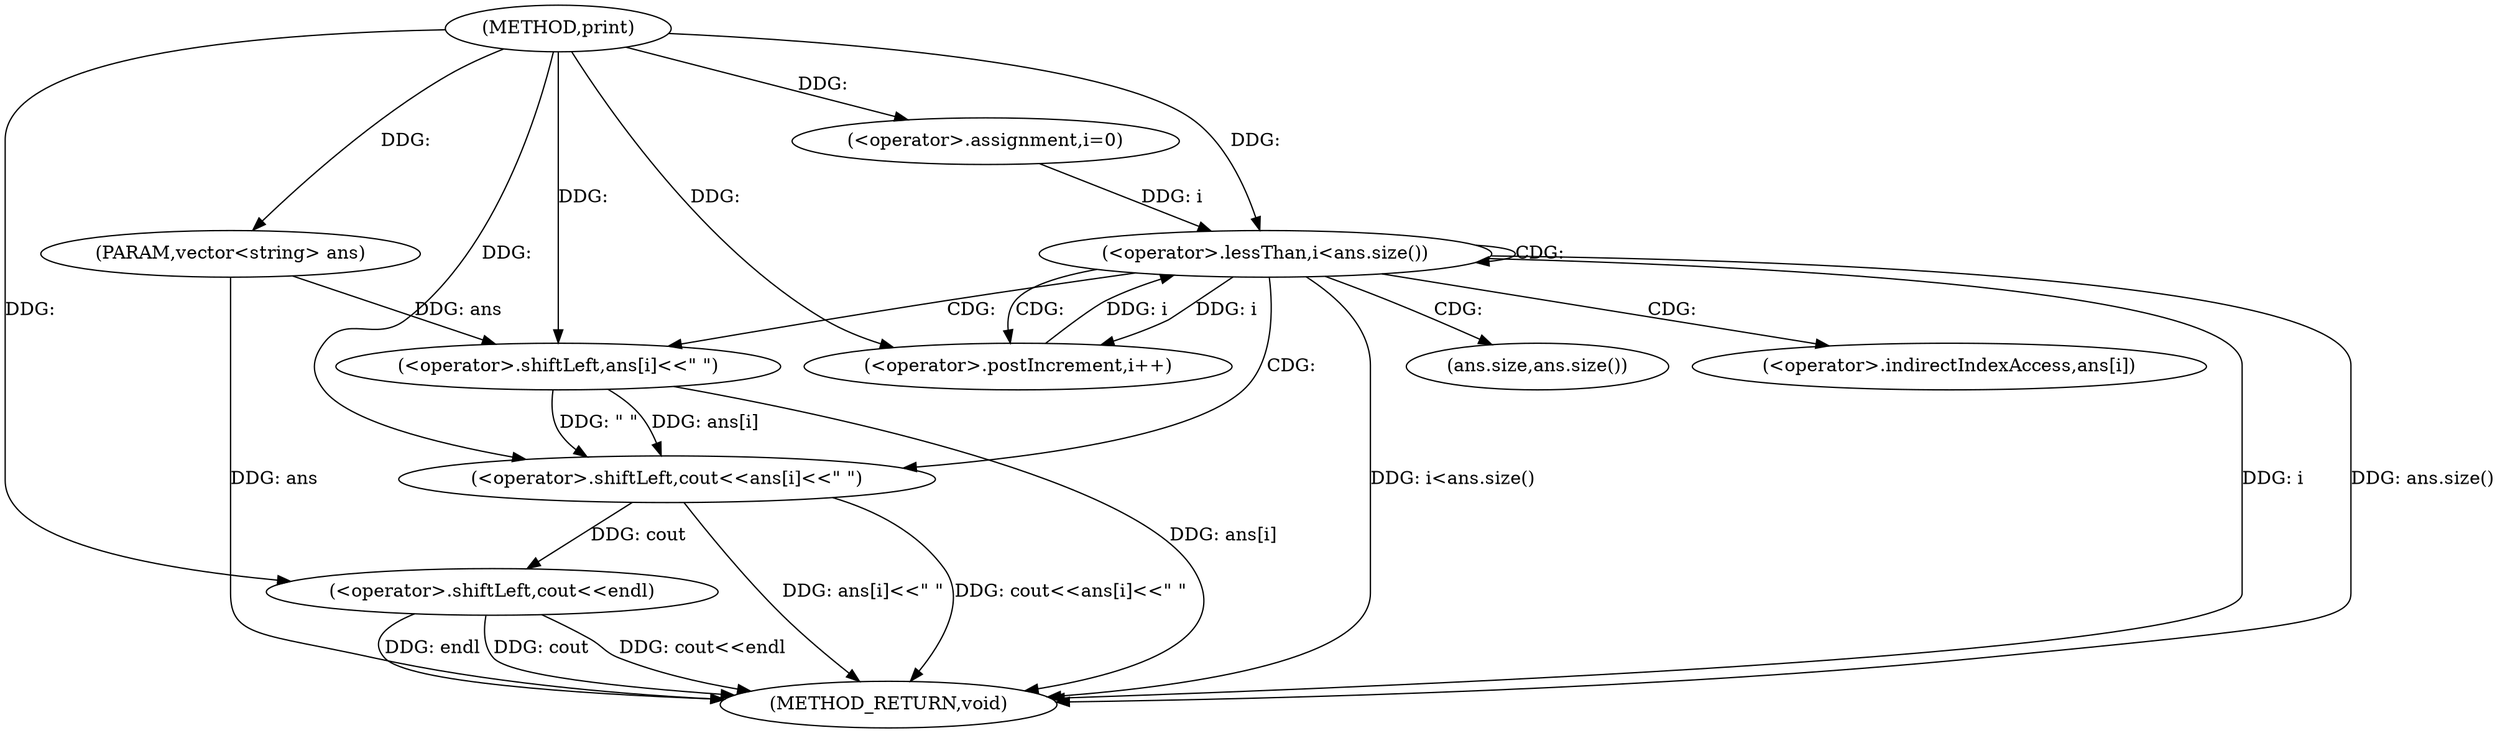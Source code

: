 digraph "print" {  
"1000301" [label = "(METHOD,print)" ]
"1000324" [label = "(METHOD_RETURN,void)" ]
"1000302" [label = "(PARAM,vector<string> ans)" ]
"1000321" [label = "(<operator>.shiftLeft,cout<<endl)" ]
"1000306" [label = "(<operator>.assignment,i=0)" ]
"1000309" [label = "(<operator>.lessThan,i<ans.size())" ]
"1000312" [label = "(<operator>.postIncrement,i++)" ]
"1000314" [label = "(<operator>.shiftLeft,cout<<ans[i]<<\" \")" ]
"1000316" [label = "(<operator>.shiftLeft,ans[i]<<\" \")" ]
"1000311" [label = "(ans.size,ans.size())" ]
"1000317" [label = "(<operator>.indirectIndexAccess,ans[i])" ]
  "1000302" -> "1000324"  [ label = "DDG: ans"] 
  "1000309" -> "1000324"  [ label = "DDG: i"] 
  "1000309" -> "1000324"  [ label = "DDG: ans.size()"] 
  "1000309" -> "1000324"  [ label = "DDG: i<ans.size()"] 
  "1000321" -> "1000324"  [ label = "DDG: cout"] 
  "1000321" -> "1000324"  [ label = "DDG: cout<<endl"] 
  "1000316" -> "1000324"  [ label = "DDG: ans[i]"] 
  "1000314" -> "1000324"  [ label = "DDG: ans[i]<<\" \""] 
  "1000314" -> "1000324"  [ label = "DDG: cout<<ans[i]<<\" \""] 
  "1000321" -> "1000324"  [ label = "DDG: endl"] 
  "1000301" -> "1000302"  [ label = "DDG: "] 
  "1000301" -> "1000306"  [ label = "DDG: "] 
  "1000314" -> "1000321"  [ label = "DDG: cout"] 
  "1000301" -> "1000321"  [ label = "DDG: "] 
  "1000306" -> "1000309"  [ label = "DDG: i"] 
  "1000312" -> "1000309"  [ label = "DDG: i"] 
  "1000301" -> "1000309"  [ label = "DDG: "] 
  "1000309" -> "1000312"  [ label = "DDG: i"] 
  "1000301" -> "1000312"  [ label = "DDG: "] 
  "1000301" -> "1000314"  [ label = "DDG: "] 
  "1000316" -> "1000314"  [ label = "DDG: \" \""] 
  "1000316" -> "1000314"  [ label = "DDG: ans[i]"] 
  "1000302" -> "1000316"  [ label = "DDG: ans"] 
  "1000301" -> "1000316"  [ label = "DDG: "] 
  "1000309" -> "1000309"  [ label = "CDG: "] 
  "1000309" -> "1000312"  [ label = "CDG: "] 
  "1000309" -> "1000317"  [ label = "CDG: "] 
  "1000309" -> "1000316"  [ label = "CDG: "] 
  "1000309" -> "1000314"  [ label = "CDG: "] 
  "1000309" -> "1000311"  [ label = "CDG: "] 
}
